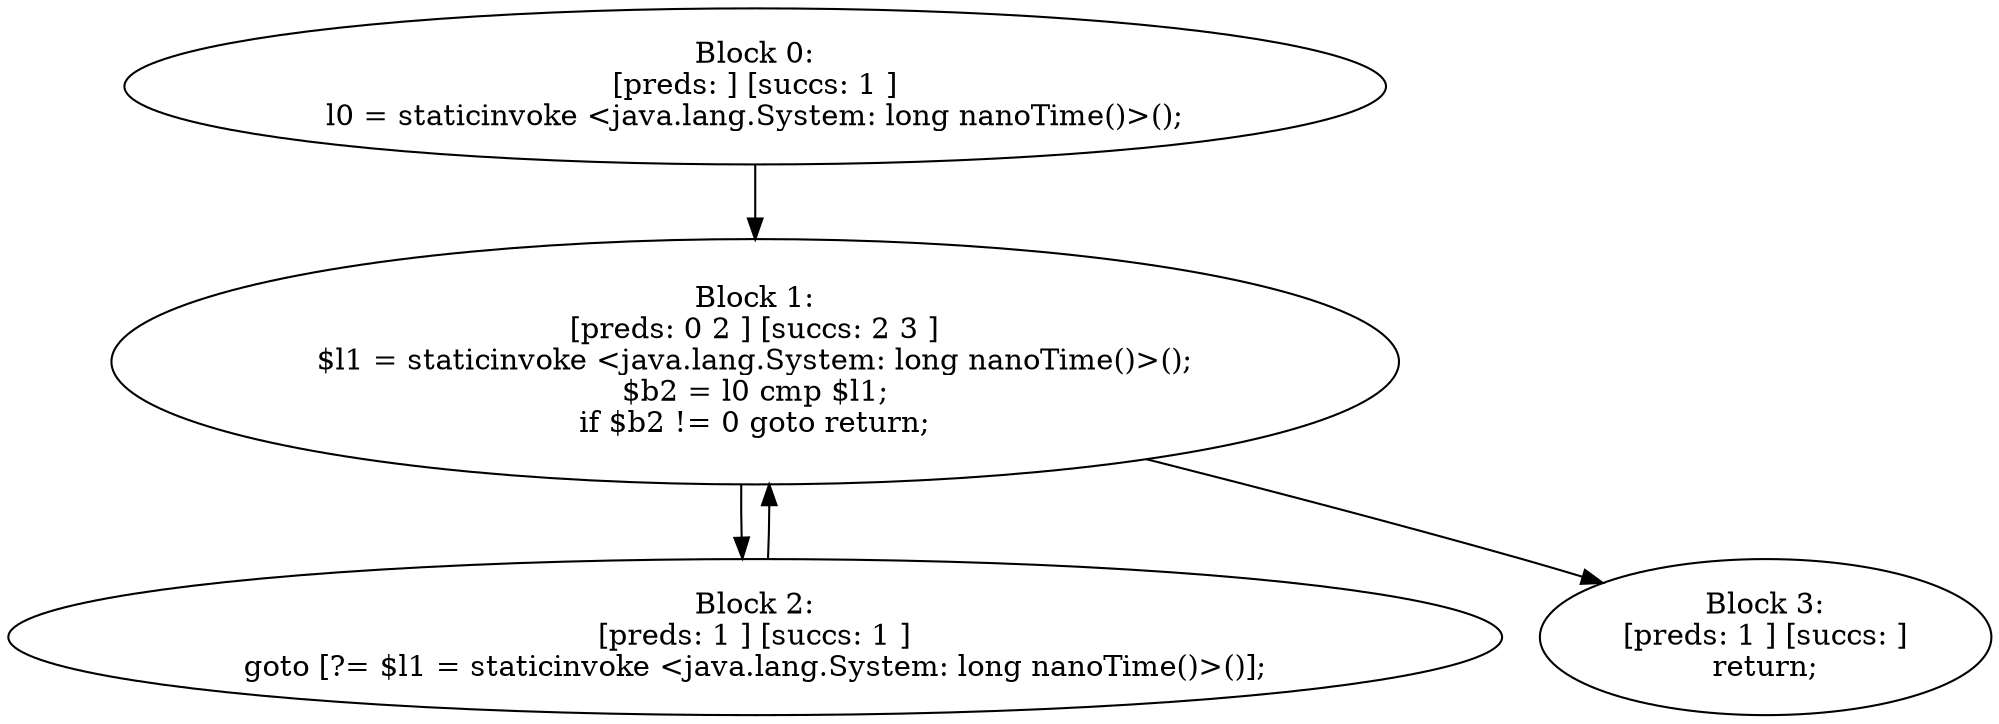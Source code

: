 digraph "unitGraph" {
    "Block 0:
[preds: ] [succs: 1 ]
l0 = staticinvoke <java.lang.System: long nanoTime()>();
"
    "Block 1:
[preds: 0 2 ] [succs: 2 3 ]
$l1 = staticinvoke <java.lang.System: long nanoTime()>();
$b2 = l0 cmp $l1;
if $b2 != 0 goto return;
"
    "Block 2:
[preds: 1 ] [succs: 1 ]
goto [?= $l1 = staticinvoke <java.lang.System: long nanoTime()>()];
"
    "Block 3:
[preds: 1 ] [succs: ]
return;
"
    "Block 0:
[preds: ] [succs: 1 ]
l0 = staticinvoke <java.lang.System: long nanoTime()>();
"->"Block 1:
[preds: 0 2 ] [succs: 2 3 ]
$l1 = staticinvoke <java.lang.System: long nanoTime()>();
$b2 = l0 cmp $l1;
if $b2 != 0 goto return;
";
    "Block 1:
[preds: 0 2 ] [succs: 2 3 ]
$l1 = staticinvoke <java.lang.System: long nanoTime()>();
$b2 = l0 cmp $l1;
if $b2 != 0 goto return;
"->"Block 2:
[preds: 1 ] [succs: 1 ]
goto [?= $l1 = staticinvoke <java.lang.System: long nanoTime()>()];
";
    "Block 1:
[preds: 0 2 ] [succs: 2 3 ]
$l1 = staticinvoke <java.lang.System: long nanoTime()>();
$b2 = l0 cmp $l1;
if $b2 != 0 goto return;
"->"Block 3:
[preds: 1 ] [succs: ]
return;
";
    "Block 2:
[preds: 1 ] [succs: 1 ]
goto [?= $l1 = staticinvoke <java.lang.System: long nanoTime()>()];
"->"Block 1:
[preds: 0 2 ] [succs: 2 3 ]
$l1 = staticinvoke <java.lang.System: long nanoTime()>();
$b2 = l0 cmp $l1;
if $b2 != 0 goto return;
";
}
